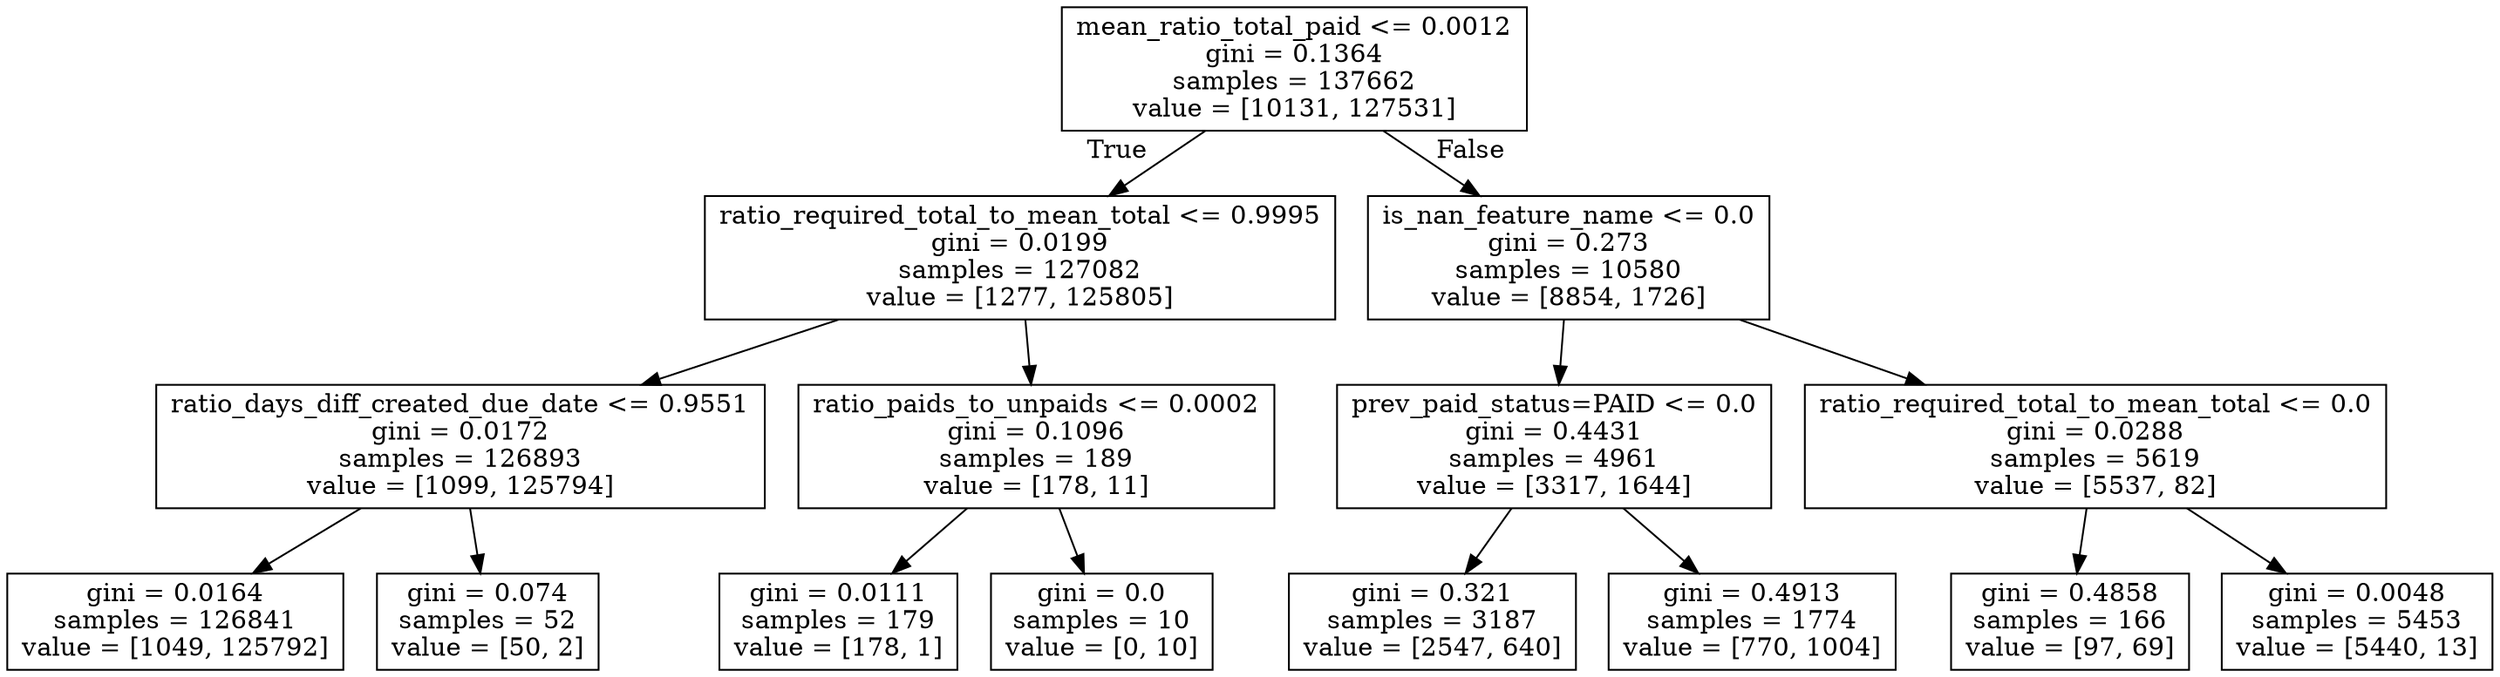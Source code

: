 digraph Tree {
node [shape=box] ;
0 [label="mean_ratio_total_paid <= 0.0012\ngini = 0.1364\nsamples = 137662\nvalue = [10131, 127531]"] ;
1 [label="ratio_required_total_to_mean_total <= 0.9995\ngini = 0.0199\nsamples = 127082\nvalue = [1277, 125805]"] ;
0 -> 1 [labeldistance=2.5, labelangle=45, headlabel="True"] ;
2 [label="ratio_days_diff_created_due_date <= 0.9551\ngini = 0.0172\nsamples = 126893\nvalue = [1099, 125794]"] ;
1 -> 2 ;
3 [label="gini = 0.0164\nsamples = 126841\nvalue = [1049, 125792]"] ;
2 -> 3 ;
4 [label="gini = 0.074\nsamples = 52\nvalue = [50, 2]"] ;
2 -> 4 ;
5 [label="ratio_paids_to_unpaids <= 0.0002\ngini = 0.1096\nsamples = 189\nvalue = [178, 11]"] ;
1 -> 5 ;
6 [label="gini = 0.0111\nsamples = 179\nvalue = [178, 1]"] ;
5 -> 6 ;
7 [label="gini = 0.0\nsamples = 10\nvalue = [0, 10]"] ;
5 -> 7 ;
8 [label="is_nan_feature_name <= 0.0\ngini = 0.273\nsamples = 10580\nvalue = [8854, 1726]"] ;
0 -> 8 [labeldistance=2.5, labelangle=-45, headlabel="False"] ;
9 [label="prev_paid_status=PAID <= 0.0\ngini = 0.4431\nsamples = 4961\nvalue = [3317, 1644]"] ;
8 -> 9 ;
10 [label="gini = 0.321\nsamples = 3187\nvalue = [2547, 640]"] ;
9 -> 10 ;
11 [label="gini = 0.4913\nsamples = 1774\nvalue = [770, 1004]"] ;
9 -> 11 ;
12 [label="ratio_required_total_to_mean_total <= 0.0\ngini = 0.0288\nsamples = 5619\nvalue = [5537, 82]"] ;
8 -> 12 ;
13 [label="gini = 0.4858\nsamples = 166\nvalue = [97, 69]"] ;
12 -> 13 ;
14 [label="gini = 0.0048\nsamples = 5453\nvalue = [5440, 13]"] ;
12 -> 14 ;
}